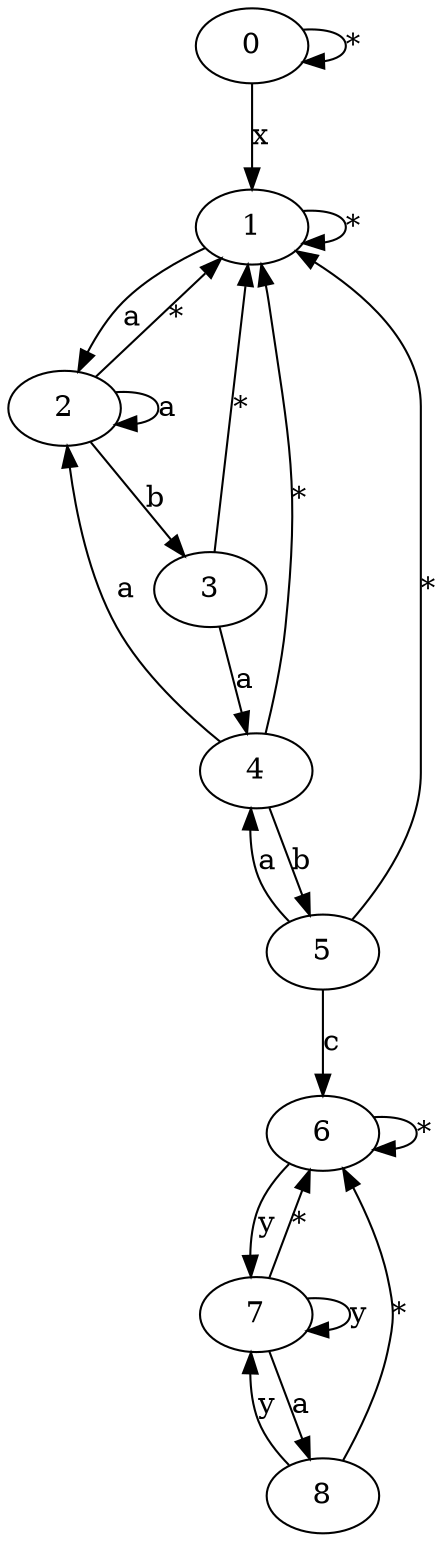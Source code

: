 digraph {
  0 -> 1 [label="x"]
  0 -> 0 [label="*"]
  1 -> 2 [label="a"]
  1 -> 1 [label="*"]
  2 -> 2 [label="a"]
  2 -> 3 [label="b"]
  2 -> 1 [label="*"]
  3 -> 4 [label="a"]
  3 -> 1 [label="*"]
  4 -> 5 [label="b"]
  4 -> 2 [label="a"]
  4 -> 1 [label="*"]
  5 -> 4 [label="a"]
  5 -> 6 [label="c"]
  5 -> 1 [label="*"]
  6 -> 7 [label="y"]
  6 -> 6 [label="*"]
  7 -> 8 [label="a"]
  7 -> 7 [label="y"]
  7 -> 6 [label="*"]
  8 -> 7 [label="y"]
  8 -> 6 [label="*"]
}